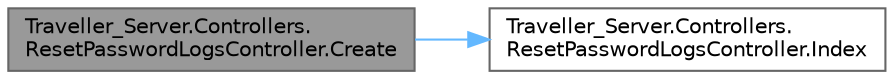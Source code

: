 digraph "Traveller_Server.Controllers.ResetPasswordLogsController.Create"
{
 // LATEX_PDF_SIZE
  bgcolor="transparent";
  edge [fontname=Helvetica,fontsize=10,labelfontname=Helvetica,labelfontsize=10];
  node [fontname=Helvetica,fontsize=10,shape=box,height=0.2,width=0.4];
  rankdir="LR";
  Node1 [label="Traveller_Server.Controllers.\lResetPasswordLogsController.Create",height=0.2,width=0.4,color="gray40", fillcolor="grey60", style="filled", fontcolor="black",tooltip=" "];
  Node1 -> Node2 [color="steelblue1",style="solid"];
  Node2 [label="Traveller_Server.Controllers.\lResetPasswordLogsController.Index",height=0.2,width=0.4,color="grey40", fillcolor="white", style="filled",URL="$class_traveller___server_1_1_controllers_1_1_reset_password_logs_controller.html#a907aa0ff7310e0d206d6b94155534ded",tooltip=" "];
}
